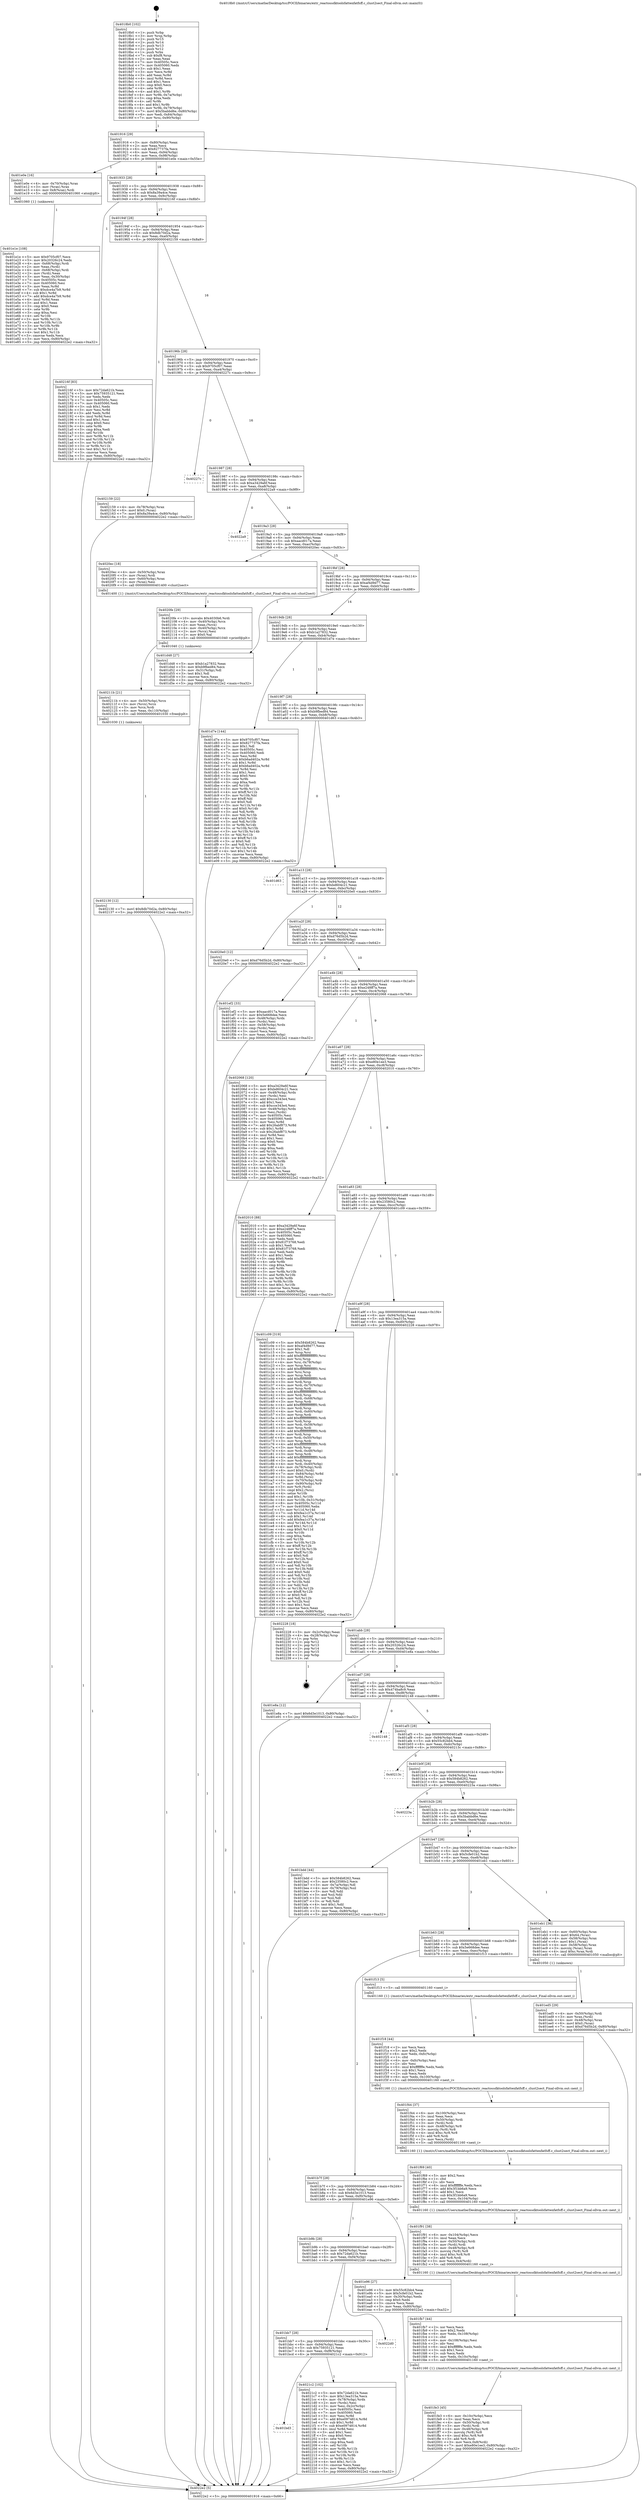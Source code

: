 digraph "0x4018b0" {
  label = "0x4018b0 (/mnt/c/Users/mathe/Desktop/tcc/POCII/binaries/extr_reactossdktoolsfattenfatfsff.c_clust2sect_Final-ollvm.out::main(0))"
  labelloc = "t"
  node[shape=record]

  Entry [label="",width=0.3,height=0.3,shape=circle,fillcolor=black,style=filled]
  "0x401916" [label="{
     0x401916 [29]\l
     | [instrs]\l
     &nbsp;&nbsp;0x401916 \<+3\>: mov -0x80(%rbp),%eax\l
     &nbsp;&nbsp;0x401919 \<+2\>: mov %eax,%ecx\l
     &nbsp;&nbsp;0x40191b \<+6\>: sub $0x827737fa,%ecx\l
     &nbsp;&nbsp;0x401921 \<+6\>: mov %eax,-0x94(%rbp)\l
     &nbsp;&nbsp;0x401927 \<+6\>: mov %ecx,-0x98(%rbp)\l
     &nbsp;&nbsp;0x40192d \<+6\>: je 0000000000401e0e \<main+0x55e\>\l
  }"]
  "0x401e0e" [label="{
     0x401e0e [16]\l
     | [instrs]\l
     &nbsp;&nbsp;0x401e0e \<+4\>: mov -0x70(%rbp),%rax\l
     &nbsp;&nbsp;0x401e12 \<+3\>: mov (%rax),%rax\l
     &nbsp;&nbsp;0x401e15 \<+4\>: mov 0x8(%rax),%rdi\l
     &nbsp;&nbsp;0x401e19 \<+5\>: call 0000000000401060 \<atoi@plt\>\l
     | [calls]\l
     &nbsp;&nbsp;0x401060 \{1\} (unknown)\l
  }"]
  "0x401933" [label="{
     0x401933 [28]\l
     | [instrs]\l
     &nbsp;&nbsp;0x401933 \<+5\>: jmp 0000000000401938 \<main+0x88\>\l
     &nbsp;&nbsp;0x401938 \<+6\>: mov -0x94(%rbp),%eax\l
     &nbsp;&nbsp;0x40193e \<+5\>: sub $0x8a39a4ce,%eax\l
     &nbsp;&nbsp;0x401943 \<+6\>: mov %eax,-0x9c(%rbp)\l
     &nbsp;&nbsp;0x401949 \<+6\>: je 000000000040216f \<main+0x8bf\>\l
  }"]
  Exit [label="",width=0.3,height=0.3,shape=circle,fillcolor=black,style=filled,peripheries=2]
  "0x40216f" [label="{
     0x40216f [83]\l
     | [instrs]\l
     &nbsp;&nbsp;0x40216f \<+5\>: mov $0x72da621b,%eax\l
     &nbsp;&nbsp;0x402174 \<+5\>: mov $0x75935121,%ecx\l
     &nbsp;&nbsp;0x402179 \<+2\>: xor %edx,%edx\l
     &nbsp;&nbsp;0x40217b \<+7\>: mov 0x40505c,%esi\l
     &nbsp;&nbsp;0x402182 \<+7\>: mov 0x405060,%edi\l
     &nbsp;&nbsp;0x402189 \<+3\>: sub $0x1,%edx\l
     &nbsp;&nbsp;0x40218c \<+3\>: mov %esi,%r8d\l
     &nbsp;&nbsp;0x40218f \<+3\>: add %edx,%r8d\l
     &nbsp;&nbsp;0x402192 \<+4\>: imul %r8d,%esi\l
     &nbsp;&nbsp;0x402196 \<+3\>: and $0x1,%esi\l
     &nbsp;&nbsp;0x402199 \<+3\>: cmp $0x0,%esi\l
     &nbsp;&nbsp;0x40219c \<+4\>: sete %r9b\l
     &nbsp;&nbsp;0x4021a0 \<+3\>: cmp $0xa,%edi\l
     &nbsp;&nbsp;0x4021a3 \<+4\>: setl %r10b\l
     &nbsp;&nbsp;0x4021a7 \<+3\>: mov %r9b,%r11b\l
     &nbsp;&nbsp;0x4021aa \<+3\>: and %r10b,%r11b\l
     &nbsp;&nbsp;0x4021ad \<+3\>: xor %r10b,%r9b\l
     &nbsp;&nbsp;0x4021b0 \<+3\>: or %r9b,%r11b\l
     &nbsp;&nbsp;0x4021b3 \<+4\>: test $0x1,%r11b\l
     &nbsp;&nbsp;0x4021b7 \<+3\>: cmovne %ecx,%eax\l
     &nbsp;&nbsp;0x4021ba \<+3\>: mov %eax,-0x80(%rbp)\l
     &nbsp;&nbsp;0x4021bd \<+5\>: jmp 00000000004022e2 \<main+0xa32\>\l
  }"]
  "0x40194f" [label="{
     0x40194f [28]\l
     | [instrs]\l
     &nbsp;&nbsp;0x40194f \<+5\>: jmp 0000000000401954 \<main+0xa4\>\l
     &nbsp;&nbsp;0x401954 \<+6\>: mov -0x94(%rbp),%eax\l
     &nbsp;&nbsp;0x40195a \<+5\>: sub $0x8db70d2a,%eax\l
     &nbsp;&nbsp;0x40195f \<+6\>: mov %eax,-0xa0(%rbp)\l
     &nbsp;&nbsp;0x401965 \<+6\>: je 0000000000402159 \<main+0x8a9\>\l
  }"]
  "0x401bd3" [label="{
     0x401bd3\l
  }", style=dashed]
  "0x402159" [label="{
     0x402159 [22]\l
     | [instrs]\l
     &nbsp;&nbsp;0x402159 \<+4\>: mov -0x78(%rbp),%rax\l
     &nbsp;&nbsp;0x40215d \<+6\>: movl $0x0,(%rax)\l
     &nbsp;&nbsp;0x402163 \<+7\>: movl $0x8a39a4ce,-0x80(%rbp)\l
     &nbsp;&nbsp;0x40216a \<+5\>: jmp 00000000004022e2 \<main+0xa32\>\l
  }"]
  "0x40196b" [label="{
     0x40196b [28]\l
     | [instrs]\l
     &nbsp;&nbsp;0x40196b \<+5\>: jmp 0000000000401970 \<main+0xc0\>\l
     &nbsp;&nbsp;0x401970 \<+6\>: mov -0x94(%rbp),%eax\l
     &nbsp;&nbsp;0x401976 \<+5\>: sub $0x9705cf07,%eax\l
     &nbsp;&nbsp;0x40197b \<+6\>: mov %eax,-0xa4(%rbp)\l
     &nbsp;&nbsp;0x401981 \<+6\>: je 000000000040227c \<main+0x9cc\>\l
  }"]
  "0x4021c2" [label="{
     0x4021c2 [102]\l
     | [instrs]\l
     &nbsp;&nbsp;0x4021c2 \<+5\>: mov $0x72da621b,%eax\l
     &nbsp;&nbsp;0x4021c7 \<+5\>: mov $0x13ea315a,%ecx\l
     &nbsp;&nbsp;0x4021cc \<+4\>: mov -0x78(%rbp),%rdx\l
     &nbsp;&nbsp;0x4021d0 \<+2\>: mov (%rdx),%esi\l
     &nbsp;&nbsp;0x4021d2 \<+3\>: mov %esi,-0x2c(%rbp)\l
     &nbsp;&nbsp;0x4021d5 \<+7\>: mov 0x40505c,%esi\l
     &nbsp;&nbsp;0x4021dc \<+7\>: mov 0x405060,%edi\l
     &nbsp;&nbsp;0x4021e3 \<+3\>: mov %esi,%r8d\l
     &nbsp;&nbsp;0x4021e6 \<+7\>: add $0xe0974814,%r8d\l
     &nbsp;&nbsp;0x4021ed \<+4\>: sub $0x1,%r8d\l
     &nbsp;&nbsp;0x4021f1 \<+7\>: sub $0xe0974814,%r8d\l
     &nbsp;&nbsp;0x4021f8 \<+4\>: imul %r8d,%esi\l
     &nbsp;&nbsp;0x4021fc \<+3\>: and $0x1,%esi\l
     &nbsp;&nbsp;0x4021ff \<+3\>: cmp $0x0,%esi\l
     &nbsp;&nbsp;0x402202 \<+4\>: sete %r9b\l
     &nbsp;&nbsp;0x402206 \<+3\>: cmp $0xa,%edi\l
     &nbsp;&nbsp;0x402209 \<+4\>: setl %r10b\l
     &nbsp;&nbsp;0x40220d \<+3\>: mov %r9b,%r11b\l
     &nbsp;&nbsp;0x402210 \<+3\>: and %r10b,%r11b\l
     &nbsp;&nbsp;0x402213 \<+3\>: xor %r10b,%r9b\l
     &nbsp;&nbsp;0x402216 \<+3\>: or %r9b,%r11b\l
     &nbsp;&nbsp;0x402219 \<+4\>: test $0x1,%r11b\l
     &nbsp;&nbsp;0x40221d \<+3\>: cmovne %ecx,%eax\l
     &nbsp;&nbsp;0x402220 \<+3\>: mov %eax,-0x80(%rbp)\l
     &nbsp;&nbsp;0x402223 \<+5\>: jmp 00000000004022e2 \<main+0xa32\>\l
  }"]
  "0x40227c" [label="{
     0x40227c\l
  }", style=dashed]
  "0x401987" [label="{
     0x401987 [28]\l
     | [instrs]\l
     &nbsp;&nbsp;0x401987 \<+5\>: jmp 000000000040198c \<main+0xdc\>\l
     &nbsp;&nbsp;0x40198c \<+6\>: mov -0x94(%rbp),%eax\l
     &nbsp;&nbsp;0x401992 \<+5\>: sub $0xa3429a6f,%eax\l
     &nbsp;&nbsp;0x401997 \<+6\>: mov %eax,-0xa8(%rbp)\l
     &nbsp;&nbsp;0x40199d \<+6\>: je 00000000004022a9 \<main+0x9f9\>\l
  }"]
  "0x401bb7" [label="{
     0x401bb7 [28]\l
     | [instrs]\l
     &nbsp;&nbsp;0x401bb7 \<+5\>: jmp 0000000000401bbc \<main+0x30c\>\l
     &nbsp;&nbsp;0x401bbc \<+6\>: mov -0x94(%rbp),%eax\l
     &nbsp;&nbsp;0x401bc2 \<+5\>: sub $0x75935121,%eax\l
     &nbsp;&nbsp;0x401bc7 \<+6\>: mov %eax,-0xf8(%rbp)\l
     &nbsp;&nbsp;0x401bcd \<+6\>: je 00000000004021c2 \<main+0x912\>\l
  }"]
  "0x4022a9" [label="{
     0x4022a9\l
  }", style=dashed]
  "0x4019a3" [label="{
     0x4019a3 [28]\l
     | [instrs]\l
     &nbsp;&nbsp;0x4019a3 \<+5\>: jmp 00000000004019a8 \<main+0xf8\>\l
     &nbsp;&nbsp;0x4019a8 \<+6\>: mov -0x94(%rbp),%eax\l
     &nbsp;&nbsp;0x4019ae \<+5\>: sub $0xaacd017a,%eax\l
     &nbsp;&nbsp;0x4019b3 \<+6\>: mov %eax,-0xac(%rbp)\l
     &nbsp;&nbsp;0x4019b9 \<+6\>: je 00000000004020ec \<main+0x83c\>\l
  }"]
  "0x4022d0" [label="{
     0x4022d0\l
  }", style=dashed]
  "0x4020ec" [label="{
     0x4020ec [18]\l
     | [instrs]\l
     &nbsp;&nbsp;0x4020ec \<+4\>: mov -0x50(%rbp),%rax\l
     &nbsp;&nbsp;0x4020f0 \<+3\>: mov (%rax),%rdi\l
     &nbsp;&nbsp;0x4020f3 \<+4\>: mov -0x60(%rbp),%rax\l
     &nbsp;&nbsp;0x4020f7 \<+2\>: mov (%rax),%esi\l
     &nbsp;&nbsp;0x4020f9 \<+5\>: call 0000000000401400 \<clust2sect\>\l
     | [calls]\l
     &nbsp;&nbsp;0x401400 \{1\} (/mnt/c/Users/mathe/Desktop/tcc/POCII/binaries/extr_reactossdktoolsfattenfatfsff.c_clust2sect_Final-ollvm.out::clust2sect)\l
  }"]
  "0x4019bf" [label="{
     0x4019bf [28]\l
     | [instrs]\l
     &nbsp;&nbsp;0x4019bf \<+5\>: jmp 00000000004019c4 \<main+0x114\>\l
     &nbsp;&nbsp;0x4019c4 \<+6\>: mov -0x94(%rbp),%eax\l
     &nbsp;&nbsp;0x4019ca \<+5\>: sub $0xaf4d9d77,%eax\l
     &nbsp;&nbsp;0x4019cf \<+6\>: mov %eax,-0xb0(%rbp)\l
     &nbsp;&nbsp;0x4019d5 \<+6\>: je 0000000000401d48 \<main+0x498\>\l
  }"]
  "0x402130" [label="{
     0x402130 [12]\l
     | [instrs]\l
     &nbsp;&nbsp;0x402130 \<+7\>: movl $0x8db70d2a,-0x80(%rbp)\l
     &nbsp;&nbsp;0x402137 \<+5\>: jmp 00000000004022e2 \<main+0xa32\>\l
  }"]
  "0x401d48" [label="{
     0x401d48 [27]\l
     | [instrs]\l
     &nbsp;&nbsp;0x401d48 \<+5\>: mov $0xb1a27832,%eax\l
     &nbsp;&nbsp;0x401d4d \<+5\>: mov $0xb9fbed84,%ecx\l
     &nbsp;&nbsp;0x401d52 \<+3\>: mov -0x31(%rbp),%dl\l
     &nbsp;&nbsp;0x401d55 \<+3\>: test $0x1,%dl\l
     &nbsp;&nbsp;0x401d58 \<+3\>: cmovne %ecx,%eax\l
     &nbsp;&nbsp;0x401d5b \<+3\>: mov %eax,-0x80(%rbp)\l
     &nbsp;&nbsp;0x401d5e \<+5\>: jmp 00000000004022e2 \<main+0xa32\>\l
  }"]
  "0x4019db" [label="{
     0x4019db [28]\l
     | [instrs]\l
     &nbsp;&nbsp;0x4019db \<+5\>: jmp 00000000004019e0 \<main+0x130\>\l
     &nbsp;&nbsp;0x4019e0 \<+6\>: mov -0x94(%rbp),%eax\l
     &nbsp;&nbsp;0x4019e6 \<+5\>: sub $0xb1a27832,%eax\l
     &nbsp;&nbsp;0x4019eb \<+6\>: mov %eax,-0xb4(%rbp)\l
     &nbsp;&nbsp;0x4019f1 \<+6\>: je 0000000000401d7e \<main+0x4ce\>\l
  }"]
  "0x40211b" [label="{
     0x40211b [21]\l
     | [instrs]\l
     &nbsp;&nbsp;0x40211b \<+4\>: mov -0x50(%rbp),%rcx\l
     &nbsp;&nbsp;0x40211f \<+3\>: mov (%rcx),%rcx\l
     &nbsp;&nbsp;0x402122 \<+3\>: mov %rcx,%rdi\l
     &nbsp;&nbsp;0x402125 \<+6\>: mov %eax,-0x110(%rbp)\l
     &nbsp;&nbsp;0x40212b \<+5\>: call 0000000000401030 \<free@plt\>\l
     | [calls]\l
     &nbsp;&nbsp;0x401030 \{1\} (unknown)\l
  }"]
  "0x401d7e" [label="{
     0x401d7e [144]\l
     | [instrs]\l
     &nbsp;&nbsp;0x401d7e \<+5\>: mov $0x9705cf07,%eax\l
     &nbsp;&nbsp;0x401d83 \<+5\>: mov $0x827737fa,%ecx\l
     &nbsp;&nbsp;0x401d88 \<+2\>: mov $0x1,%dl\l
     &nbsp;&nbsp;0x401d8a \<+7\>: mov 0x40505c,%esi\l
     &nbsp;&nbsp;0x401d91 \<+7\>: mov 0x405060,%edi\l
     &nbsp;&nbsp;0x401d98 \<+3\>: mov %esi,%r8d\l
     &nbsp;&nbsp;0x401d9b \<+7\>: sub $0xb6ad402a,%r8d\l
     &nbsp;&nbsp;0x401da2 \<+4\>: sub $0x1,%r8d\l
     &nbsp;&nbsp;0x401da6 \<+7\>: add $0xb6ad402a,%r8d\l
     &nbsp;&nbsp;0x401dad \<+4\>: imul %r8d,%esi\l
     &nbsp;&nbsp;0x401db1 \<+3\>: and $0x1,%esi\l
     &nbsp;&nbsp;0x401db4 \<+3\>: cmp $0x0,%esi\l
     &nbsp;&nbsp;0x401db7 \<+4\>: sete %r9b\l
     &nbsp;&nbsp;0x401dbb \<+3\>: cmp $0xa,%edi\l
     &nbsp;&nbsp;0x401dbe \<+4\>: setl %r10b\l
     &nbsp;&nbsp;0x401dc2 \<+3\>: mov %r9b,%r11b\l
     &nbsp;&nbsp;0x401dc5 \<+4\>: xor $0xff,%r11b\l
     &nbsp;&nbsp;0x401dc9 \<+3\>: mov %r10b,%bl\l
     &nbsp;&nbsp;0x401dcc \<+3\>: xor $0xff,%bl\l
     &nbsp;&nbsp;0x401dcf \<+3\>: xor $0x0,%dl\l
     &nbsp;&nbsp;0x401dd2 \<+3\>: mov %r11b,%r14b\l
     &nbsp;&nbsp;0x401dd5 \<+4\>: and $0x0,%r14b\l
     &nbsp;&nbsp;0x401dd9 \<+3\>: and %dl,%r9b\l
     &nbsp;&nbsp;0x401ddc \<+3\>: mov %bl,%r15b\l
     &nbsp;&nbsp;0x401ddf \<+4\>: and $0x0,%r15b\l
     &nbsp;&nbsp;0x401de3 \<+3\>: and %dl,%r10b\l
     &nbsp;&nbsp;0x401de6 \<+3\>: or %r9b,%r14b\l
     &nbsp;&nbsp;0x401de9 \<+3\>: or %r10b,%r15b\l
     &nbsp;&nbsp;0x401dec \<+3\>: xor %r15b,%r14b\l
     &nbsp;&nbsp;0x401def \<+3\>: or %bl,%r11b\l
     &nbsp;&nbsp;0x401df2 \<+4\>: xor $0xff,%r11b\l
     &nbsp;&nbsp;0x401df6 \<+3\>: or $0x0,%dl\l
     &nbsp;&nbsp;0x401df9 \<+3\>: and %dl,%r11b\l
     &nbsp;&nbsp;0x401dfc \<+3\>: or %r11b,%r14b\l
     &nbsp;&nbsp;0x401dff \<+4\>: test $0x1,%r14b\l
     &nbsp;&nbsp;0x401e03 \<+3\>: cmovne %ecx,%eax\l
     &nbsp;&nbsp;0x401e06 \<+3\>: mov %eax,-0x80(%rbp)\l
     &nbsp;&nbsp;0x401e09 \<+5\>: jmp 00000000004022e2 \<main+0xa32\>\l
  }"]
  "0x4019f7" [label="{
     0x4019f7 [28]\l
     | [instrs]\l
     &nbsp;&nbsp;0x4019f7 \<+5\>: jmp 00000000004019fc \<main+0x14c\>\l
     &nbsp;&nbsp;0x4019fc \<+6\>: mov -0x94(%rbp),%eax\l
     &nbsp;&nbsp;0x401a02 \<+5\>: sub $0xb9fbed84,%eax\l
     &nbsp;&nbsp;0x401a07 \<+6\>: mov %eax,-0xb8(%rbp)\l
     &nbsp;&nbsp;0x401a0d \<+6\>: je 0000000000401d63 \<main+0x4b3\>\l
  }"]
  "0x4020fe" [label="{
     0x4020fe [29]\l
     | [instrs]\l
     &nbsp;&nbsp;0x4020fe \<+10\>: movabs $0x4030b6,%rdi\l
     &nbsp;&nbsp;0x402108 \<+4\>: mov -0x40(%rbp),%rcx\l
     &nbsp;&nbsp;0x40210c \<+2\>: mov %eax,(%rcx)\l
     &nbsp;&nbsp;0x40210e \<+4\>: mov -0x40(%rbp),%rcx\l
     &nbsp;&nbsp;0x402112 \<+2\>: mov (%rcx),%esi\l
     &nbsp;&nbsp;0x402114 \<+2\>: mov $0x0,%al\l
     &nbsp;&nbsp;0x402116 \<+5\>: call 0000000000401040 \<printf@plt\>\l
     | [calls]\l
     &nbsp;&nbsp;0x401040 \{1\} (unknown)\l
  }"]
  "0x401d63" [label="{
     0x401d63\l
  }", style=dashed]
  "0x401a13" [label="{
     0x401a13 [28]\l
     | [instrs]\l
     &nbsp;&nbsp;0x401a13 \<+5\>: jmp 0000000000401a18 \<main+0x168\>\l
     &nbsp;&nbsp;0x401a18 \<+6\>: mov -0x94(%rbp),%eax\l
     &nbsp;&nbsp;0x401a1e \<+5\>: sub $0xbd604c21,%eax\l
     &nbsp;&nbsp;0x401a23 \<+6\>: mov %eax,-0xbc(%rbp)\l
     &nbsp;&nbsp;0x401a29 \<+6\>: je 00000000004020e0 \<main+0x830\>\l
  }"]
  "0x401fe3" [label="{
     0x401fe3 [45]\l
     | [instrs]\l
     &nbsp;&nbsp;0x401fe3 \<+6\>: mov -0x10c(%rbp),%ecx\l
     &nbsp;&nbsp;0x401fe9 \<+3\>: imul %eax,%ecx\l
     &nbsp;&nbsp;0x401fec \<+4\>: mov -0x50(%rbp),%rdi\l
     &nbsp;&nbsp;0x401ff0 \<+3\>: mov (%rdi),%rdi\l
     &nbsp;&nbsp;0x401ff3 \<+4\>: mov -0x48(%rbp),%r8\l
     &nbsp;&nbsp;0x401ff7 \<+3\>: movslq (%r8),%r8\l
     &nbsp;&nbsp;0x401ffa \<+4\>: imul $0xc,%r8,%r8\l
     &nbsp;&nbsp;0x401ffe \<+3\>: add %r8,%rdi\l
     &nbsp;&nbsp;0x402001 \<+3\>: mov %ecx,0x8(%rdi)\l
     &nbsp;&nbsp;0x402004 \<+7\>: movl $0xe80e1ee3,-0x80(%rbp)\l
     &nbsp;&nbsp;0x40200b \<+5\>: jmp 00000000004022e2 \<main+0xa32\>\l
  }"]
  "0x4020e0" [label="{
     0x4020e0 [12]\l
     | [instrs]\l
     &nbsp;&nbsp;0x4020e0 \<+7\>: movl $0xd76d5b2d,-0x80(%rbp)\l
     &nbsp;&nbsp;0x4020e7 \<+5\>: jmp 00000000004022e2 \<main+0xa32\>\l
  }"]
  "0x401a2f" [label="{
     0x401a2f [28]\l
     | [instrs]\l
     &nbsp;&nbsp;0x401a2f \<+5\>: jmp 0000000000401a34 \<main+0x184\>\l
     &nbsp;&nbsp;0x401a34 \<+6\>: mov -0x94(%rbp),%eax\l
     &nbsp;&nbsp;0x401a3a \<+5\>: sub $0xd76d5b2d,%eax\l
     &nbsp;&nbsp;0x401a3f \<+6\>: mov %eax,-0xc0(%rbp)\l
     &nbsp;&nbsp;0x401a45 \<+6\>: je 0000000000401ef2 \<main+0x642\>\l
  }"]
  "0x401fb7" [label="{
     0x401fb7 [44]\l
     | [instrs]\l
     &nbsp;&nbsp;0x401fb7 \<+2\>: xor %ecx,%ecx\l
     &nbsp;&nbsp;0x401fb9 \<+5\>: mov $0x2,%edx\l
     &nbsp;&nbsp;0x401fbe \<+6\>: mov %edx,-0x108(%rbp)\l
     &nbsp;&nbsp;0x401fc4 \<+1\>: cltd\l
     &nbsp;&nbsp;0x401fc5 \<+6\>: mov -0x108(%rbp),%esi\l
     &nbsp;&nbsp;0x401fcb \<+2\>: idiv %esi\l
     &nbsp;&nbsp;0x401fcd \<+6\>: imul $0xfffffffe,%edx,%edx\l
     &nbsp;&nbsp;0x401fd3 \<+3\>: sub $0x1,%ecx\l
     &nbsp;&nbsp;0x401fd6 \<+2\>: sub %ecx,%edx\l
     &nbsp;&nbsp;0x401fd8 \<+6\>: mov %edx,-0x10c(%rbp)\l
     &nbsp;&nbsp;0x401fde \<+5\>: call 0000000000401160 \<next_i\>\l
     | [calls]\l
     &nbsp;&nbsp;0x401160 \{1\} (/mnt/c/Users/mathe/Desktop/tcc/POCII/binaries/extr_reactossdktoolsfattenfatfsff.c_clust2sect_Final-ollvm.out::next_i)\l
  }"]
  "0x401ef2" [label="{
     0x401ef2 [33]\l
     | [instrs]\l
     &nbsp;&nbsp;0x401ef2 \<+5\>: mov $0xaacd017a,%eax\l
     &nbsp;&nbsp;0x401ef7 \<+5\>: mov $0x5e668dee,%ecx\l
     &nbsp;&nbsp;0x401efc \<+4\>: mov -0x48(%rbp),%rdx\l
     &nbsp;&nbsp;0x401f00 \<+2\>: mov (%rdx),%esi\l
     &nbsp;&nbsp;0x401f02 \<+4\>: mov -0x58(%rbp),%rdx\l
     &nbsp;&nbsp;0x401f06 \<+2\>: cmp (%rdx),%esi\l
     &nbsp;&nbsp;0x401f08 \<+3\>: cmovl %ecx,%eax\l
     &nbsp;&nbsp;0x401f0b \<+3\>: mov %eax,-0x80(%rbp)\l
     &nbsp;&nbsp;0x401f0e \<+5\>: jmp 00000000004022e2 \<main+0xa32\>\l
  }"]
  "0x401a4b" [label="{
     0x401a4b [28]\l
     | [instrs]\l
     &nbsp;&nbsp;0x401a4b \<+5\>: jmp 0000000000401a50 \<main+0x1a0\>\l
     &nbsp;&nbsp;0x401a50 \<+6\>: mov -0x94(%rbp),%eax\l
     &nbsp;&nbsp;0x401a56 \<+5\>: sub $0xe248ff7a,%eax\l
     &nbsp;&nbsp;0x401a5b \<+6\>: mov %eax,-0xc4(%rbp)\l
     &nbsp;&nbsp;0x401a61 \<+6\>: je 0000000000402068 \<main+0x7b8\>\l
  }"]
  "0x401f91" [label="{
     0x401f91 [38]\l
     | [instrs]\l
     &nbsp;&nbsp;0x401f91 \<+6\>: mov -0x104(%rbp),%ecx\l
     &nbsp;&nbsp;0x401f97 \<+3\>: imul %eax,%ecx\l
     &nbsp;&nbsp;0x401f9a \<+4\>: mov -0x50(%rbp),%rdi\l
     &nbsp;&nbsp;0x401f9e \<+3\>: mov (%rdi),%rdi\l
     &nbsp;&nbsp;0x401fa1 \<+4\>: mov -0x48(%rbp),%r8\l
     &nbsp;&nbsp;0x401fa5 \<+3\>: movslq (%r8),%r8\l
     &nbsp;&nbsp;0x401fa8 \<+4\>: imul $0xc,%r8,%r8\l
     &nbsp;&nbsp;0x401fac \<+3\>: add %r8,%rdi\l
     &nbsp;&nbsp;0x401faf \<+3\>: mov %ecx,0x4(%rdi)\l
     &nbsp;&nbsp;0x401fb2 \<+5\>: call 0000000000401160 \<next_i\>\l
     | [calls]\l
     &nbsp;&nbsp;0x401160 \{1\} (/mnt/c/Users/mathe/Desktop/tcc/POCII/binaries/extr_reactossdktoolsfattenfatfsff.c_clust2sect_Final-ollvm.out::next_i)\l
  }"]
  "0x402068" [label="{
     0x402068 [120]\l
     | [instrs]\l
     &nbsp;&nbsp;0x402068 \<+5\>: mov $0xa3429a6f,%eax\l
     &nbsp;&nbsp;0x40206d \<+5\>: mov $0xbd604c21,%ecx\l
     &nbsp;&nbsp;0x402072 \<+4\>: mov -0x48(%rbp),%rdx\l
     &nbsp;&nbsp;0x402076 \<+2\>: mov (%rdx),%esi\l
     &nbsp;&nbsp;0x402078 \<+6\>: add $0xcce343e4,%esi\l
     &nbsp;&nbsp;0x40207e \<+3\>: add $0x1,%esi\l
     &nbsp;&nbsp;0x402081 \<+6\>: sub $0xcce343e4,%esi\l
     &nbsp;&nbsp;0x402087 \<+4\>: mov -0x48(%rbp),%rdx\l
     &nbsp;&nbsp;0x40208b \<+2\>: mov %esi,(%rdx)\l
     &nbsp;&nbsp;0x40208d \<+7\>: mov 0x40505c,%esi\l
     &nbsp;&nbsp;0x402094 \<+7\>: mov 0x405060,%edi\l
     &nbsp;&nbsp;0x40209b \<+3\>: mov %esi,%r8d\l
     &nbsp;&nbsp;0x40209e \<+7\>: add $0x26abf873,%r8d\l
     &nbsp;&nbsp;0x4020a5 \<+4\>: sub $0x1,%r8d\l
     &nbsp;&nbsp;0x4020a9 \<+7\>: sub $0x26abf873,%r8d\l
     &nbsp;&nbsp;0x4020b0 \<+4\>: imul %r8d,%esi\l
     &nbsp;&nbsp;0x4020b4 \<+3\>: and $0x1,%esi\l
     &nbsp;&nbsp;0x4020b7 \<+3\>: cmp $0x0,%esi\l
     &nbsp;&nbsp;0x4020ba \<+4\>: sete %r9b\l
     &nbsp;&nbsp;0x4020be \<+3\>: cmp $0xa,%edi\l
     &nbsp;&nbsp;0x4020c1 \<+4\>: setl %r10b\l
     &nbsp;&nbsp;0x4020c5 \<+3\>: mov %r9b,%r11b\l
     &nbsp;&nbsp;0x4020c8 \<+3\>: and %r10b,%r11b\l
     &nbsp;&nbsp;0x4020cb \<+3\>: xor %r10b,%r9b\l
     &nbsp;&nbsp;0x4020ce \<+3\>: or %r9b,%r11b\l
     &nbsp;&nbsp;0x4020d1 \<+4\>: test $0x1,%r11b\l
     &nbsp;&nbsp;0x4020d5 \<+3\>: cmovne %ecx,%eax\l
     &nbsp;&nbsp;0x4020d8 \<+3\>: mov %eax,-0x80(%rbp)\l
     &nbsp;&nbsp;0x4020db \<+5\>: jmp 00000000004022e2 \<main+0xa32\>\l
  }"]
  "0x401a67" [label="{
     0x401a67 [28]\l
     | [instrs]\l
     &nbsp;&nbsp;0x401a67 \<+5\>: jmp 0000000000401a6c \<main+0x1bc\>\l
     &nbsp;&nbsp;0x401a6c \<+6\>: mov -0x94(%rbp),%eax\l
     &nbsp;&nbsp;0x401a72 \<+5\>: sub $0xe80e1ee3,%eax\l
     &nbsp;&nbsp;0x401a77 \<+6\>: mov %eax,-0xc8(%rbp)\l
     &nbsp;&nbsp;0x401a7d \<+6\>: je 0000000000402010 \<main+0x760\>\l
  }"]
  "0x401f69" [label="{
     0x401f69 [40]\l
     | [instrs]\l
     &nbsp;&nbsp;0x401f69 \<+5\>: mov $0x2,%ecx\l
     &nbsp;&nbsp;0x401f6e \<+1\>: cltd\l
     &nbsp;&nbsp;0x401f6f \<+2\>: idiv %ecx\l
     &nbsp;&nbsp;0x401f71 \<+6\>: imul $0xfffffffe,%edx,%ecx\l
     &nbsp;&nbsp;0x401f77 \<+6\>: add $0x3f1bb6a9,%ecx\l
     &nbsp;&nbsp;0x401f7d \<+3\>: add $0x1,%ecx\l
     &nbsp;&nbsp;0x401f80 \<+6\>: sub $0x3f1bb6a9,%ecx\l
     &nbsp;&nbsp;0x401f86 \<+6\>: mov %ecx,-0x104(%rbp)\l
     &nbsp;&nbsp;0x401f8c \<+5\>: call 0000000000401160 \<next_i\>\l
     | [calls]\l
     &nbsp;&nbsp;0x401160 \{1\} (/mnt/c/Users/mathe/Desktop/tcc/POCII/binaries/extr_reactossdktoolsfattenfatfsff.c_clust2sect_Final-ollvm.out::next_i)\l
  }"]
  "0x402010" [label="{
     0x402010 [88]\l
     | [instrs]\l
     &nbsp;&nbsp;0x402010 \<+5\>: mov $0xa3429a6f,%eax\l
     &nbsp;&nbsp;0x402015 \<+5\>: mov $0xe248ff7a,%ecx\l
     &nbsp;&nbsp;0x40201a \<+7\>: mov 0x40505c,%edx\l
     &nbsp;&nbsp;0x402021 \<+7\>: mov 0x405060,%esi\l
     &nbsp;&nbsp;0x402028 \<+2\>: mov %edx,%edi\l
     &nbsp;&nbsp;0x40202a \<+6\>: sub $0x81f73768,%edi\l
     &nbsp;&nbsp;0x402030 \<+3\>: sub $0x1,%edi\l
     &nbsp;&nbsp;0x402033 \<+6\>: add $0x81f73768,%edi\l
     &nbsp;&nbsp;0x402039 \<+3\>: imul %edi,%edx\l
     &nbsp;&nbsp;0x40203c \<+3\>: and $0x1,%edx\l
     &nbsp;&nbsp;0x40203f \<+3\>: cmp $0x0,%edx\l
     &nbsp;&nbsp;0x402042 \<+4\>: sete %r8b\l
     &nbsp;&nbsp;0x402046 \<+3\>: cmp $0xa,%esi\l
     &nbsp;&nbsp;0x402049 \<+4\>: setl %r9b\l
     &nbsp;&nbsp;0x40204d \<+3\>: mov %r8b,%r10b\l
     &nbsp;&nbsp;0x402050 \<+3\>: and %r9b,%r10b\l
     &nbsp;&nbsp;0x402053 \<+3\>: xor %r9b,%r8b\l
     &nbsp;&nbsp;0x402056 \<+3\>: or %r8b,%r10b\l
     &nbsp;&nbsp;0x402059 \<+4\>: test $0x1,%r10b\l
     &nbsp;&nbsp;0x40205d \<+3\>: cmovne %ecx,%eax\l
     &nbsp;&nbsp;0x402060 \<+3\>: mov %eax,-0x80(%rbp)\l
     &nbsp;&nbsp;0x402063 \<+5\>: jmp 00000000004022e2 \<main+0xa32\>\l
  }"]
  "0x401a83" [label="{
     0x401a83 [28]\l
     | [instrs]\l
     &nbsp;&nbsp;0x401a83 \<+5\>: jmp 0000000000401a88 \<main+0x1d8\>\l
     &nbsp;&nbsp;0x401a88 \<+6\>: mov -0x94(%rbp),%eax\l
     &nbsp;&nbsp;0x401a8e \<+5\>: sub $0x23580c2,%eax\l
     &nbsp;&nbsp;0x401a93 \<+6\>: mov %eax,-0xcc(%rbp)\l
     &nbsp;&nbsp;0x401a99 \<+6\>: je 0000000000401c09 \<main+0x359\>\l
  }"]
  "0x401f44" [label="{
     0x401f44 [37]\l
     | [instrs]\l
     &nbsp;&nbsp;0x401f44 \<+6\>: mov -0x100(%rbp),%ecx\l
     &nbsp;&nbsp;0x401f4a \<+3\>: imul %eax,%ecx\l
     &nbsp;&nbsp;0x401f4d \<+4\>: mov -0x50(%rbp),%rdi\l
     &nbsp;&nbsp;0x401f51 \<+3\>: mov (%rdi),%rdi\l
     &nbsp;&nbsp;0x401f54 \<+4\>: mov -0x48(%rbp),%r8\l
     &nbsp;&nbsp;0x401f58 \<+3\>: movslq (%r8),%r8\l
     &nbsp;&nbsp;0x401f5b \<+4\>: imul $0xc,%r8,%r8\l
     &nbsp;&nbsp;0x401f5f \<+3\>: add %r8,%rdi\l
     &nbsp;&nbsp;0x401f62 \<+2\>: mov %ecx,(%rdi)\l
     &nbsp;&nbsp;0x401f64 \<+5\>: call 0000000000401160 \<next_i\>\l
     | [calls]\l
     &nbsp;&nbsp;0x401160 \{1\} (/mnt/c/Users/mathe/Desktop/tcc/POCII/binaries/extr_reactossdktoolsfattenfatfsff.c_clust2sect_Final-ollvm.out::next_i)\l
  }"]
  "0x401c09" [label="{
     0x401c09 [319]\l
     | [instrs]\l
     &nbsp;&nbsp;0x401c09 \<+5\>: mov $0x584b8262,%eax\l
     &nbsp;&nbsp;0x401c0e \<+5\>: mov $0xaf4d9d77,%ecx\l
     &nbsp;&nbsp;0x401c13 \<+2\>: mov $0x1,%dl\l
     &nbsp;&nbsp;0x401c15 \<+3\>: mov %rsp,%rsi\l
     &nbsp;&nbsp;0x401c18 \<+4\>: add $0xfffffffffffffff0,%rsi\l
     &nbsp;&nbsp;0x401c1c \<+3\>: mov %rsi,%rsp\l
     &nbsp;&nbsp;0x401c1f \<+4\>: mov %rsi,-0x78(%rbp)\l
     &nbsp;&nbsp;0x401c23 \<+3\>: mov %rsp,%rsi\l
     &nbsp;&nbsp;0x401c26 \<+4\>: add $0xfffffffffffffff0,%rsi\l
     &nbsp;&nbsp;0x401c2a \<+3\>: mov %rsi,%rsp\l
     &nbsp;&nbsp;0x401c2d \<+3\>: mov %rsp,%rdi\l
     &nbsp;&nbsp;0x401c30 \<+4\>: add $0xfffffffffffffff0,%rdi\l
     &nbsp;&nbsp;0x401c34 \<+3\>: mov %rdi,%rsp\l
     &nbsp;&nbsp;0x401c37 \<+4\>: mov %rdi,-0x70(%rbp)\l
     &nbsp;&nbsp;0x401c3b \<+3\>: mov %rsp,%rdi\l
     &nbsp;&nbsp;0x401c3e \<+4\>: add $0xfffffffffffffff0,%rdi\l
     &nbsp;&nbsp;0x401c42 \<+3\>: mov %rdi,%rsp\l
     &nbsp;&nbsp;0x401c45 \<+4\>: mov %rdi,-0x68(%rbp)\l
     &nbsp;&nbsp;0x401c49 \<+3\>: mov %rsp,%rdi\l
     &nbsp;&nbsp;0x401c4c \<+4\>: add $0xfffffffffffffff0,%rdi\l
     &nbsp;&nbsp;0x401c50 \<+3\>: mov %rdi,%rsp\l
     &nbsp;&nbsp;0x401c53 \<+4\>: mov %rdi,-0x60(%rbp)\l
     &nbsp;&nbsp;0x401c57 \<+3\>: mov %rsp,%rdi\l
     &nbsp;&nbsp;0x401c5a \<+4\>: add $0xfffffffffffffff0,%rdi\l
     &nbsp;&nbsp;0x401c5e \<+3\>: mov %rdi,%rsp\l
     &nbsp;&nbsp;0x401c61 \<+4\>: mov %rdi,-0x58(%rbp)\l
     &nbsp;&nbsp;0x401c65 \<+3\>: mov %rsp,%rdi\l
     &nbsp;&nbsp;0x401c68 \<+4\>: add $0xfffffffffffffff0,%rdi\l
     &nbsp;&nbsp;0x401c6c \<+3\>: mov %rdi,%rsp\l
     &nbsp;&nbsp;0x401c6f \<+4\>: mov %rdi,-0x50(%rbp)\l
     &nbsp;&nbsp;0x401c73 \<+3\>: mov %rsp,%rdi\l
     &nbsp;&nbsp;0x401c76 \<+4\>: add $0xfffffffffffffff0,%rdi\l
     &nbsp;&nbsp;0x401c7a \<+3\>: mov %rdi,%rsp\l
     &nbsp;&nbsp;0x401c7d \<+4\>: mov %rdi,-0x48(%rbp)\l
     &nbsp;&nbsp;0x401c81 \<+3\>: mov %rsp,%rdi\l
     &nbsp;&nbsp;0x401c84 \<+4\>: add $0xfffffffffffffff0,%rdi\l
     &nbsp;&nbsp;0x401c88 \<+3\>: mov %rdi,%rsp\l
     &nbsp;&nbsp;0x401c8b \<+4\>: mov %rdi,-0x40(%rbp)\l
     &nbsp;&nbsp;0x401c8f \<+4\>: mov -0x78(%rbp),%rdi\l
     &nbsp;&nbsp;0x401c93 \<+6\>: movl $0x0,(%rdi)\l
     &nbsp;&nbsp;0x401c99 \<+7\>: mov -0x84(%rbp),%r8d\l
     &nbsp;&nbsp;0x401ca0 \<+3\>: mov %r8d,(%rsi)\l
     &nbsp;&nbsp;0x401ca3 \<+4\>: mov -0x70(%rbp),%rdi\l
     &nbsp;&nbsp;0x401ca7 \<+7\>: mov -0x90(%rbp),%r9\l
     &nbsp;&nbsp;0x401cae \<+3\>: mov %r9,(%rdi)\l
     &nbsp;&nbsp;0x401cb1 \<+3\>: cmpl $0x2,(%rsi)\l
     &nbsp;&nbsp;0x401cb4 \<+4\>: setne %r10b\l
     &nbsp;&nbsp;0x401cb8 \<+4\>: and $0x1,%r10b\l
     &nbsp;&nbsp;0x401cbc \<+4\>: mov %r10b,-0x31(%rbp)\l
     &nbsp;&nbsp;0x401cc0 \<+8\>: mov 0x40505c,%r11d\l
     &nbsp;&nbsp;0x401cc8 \<+7\>: mov 0x405060,%ebx\l
     &nbsp;&nbsp;0x401ccf \<+3\>: mov %r11d,%r14d\l
     &nbsp;&nbsp;0x401cd2 \<+7\>: sub $0xfea1c37a,%r14d\l
     &nbsp;&nbsp;0x401cd9 \<+4\>: sub $0x1,%r14d\l
     &nbsp;&nbsp;0x401cdd \<+7\>: add $0xfea1c37a,%r14d\l
     &nbsp;&nbsp;0x401ce4 \<+4\>: imul %r14d,%r11d\l
     &nbsp;&nbsp;0x401ce8 \<+4\>: and $0x1,%r11d\l
     &nbsp;&nbsp;0x401cec \<+4\>: cmp $0x0,%r11d\l
     &nbsp;&nbsp;0x401cf0 \<+4\>: sete %r10b\l
     &nbsp;&nbsp;0x401cf4 \<+3\>: cmp $0xa,%ebx\l
     &nbsp;&nbsp;0x401cf7 \<+4\>: setl %r15b\l
     &nbsp;&nbsp;0x401cfb \<+3\>: mov %r10b,%r12b\l
     &nbsp;&nbsp;0x401cfe \<+4\>: xor $0xff,%r12b\l
     &nbsp;&nbsp;0x401d02 \<+3\>: mov %r15b,%r13b\l
     &nbsp;&nbsp;0x401d05 \<+4\>: xor $0xff,%r13b\l
     &nbsp;&nbsp;0x401d09 \<+3\>: xor $0x0,%dl\l
     &nbsp;&nbsp;0x401d0c \<+3\>: mov %r12b,%sil\l
     &nbsp;&nbsp;0x401d0f \<+4\>: and $0x0,%sil\l
     &nbsp;&nbsp;0x401d13 \<+3\>: and %dl,%r10b\l
     &nbsp;&nbsp;0x401d16 \<+3\>: mov %r13b,%dil\l
     &nbsp;&nbsp;0x401d19 \<+4\>: and $0x0,%dil\l
     &nbsp;&nbsp;0x401d1d \<+3\>: and %dl,%r15b\l
     &nbsp;&nbsp;0x401d20 \<+3\>: or %r10b,%sil\l
     &nbsp;&nbsp;0x401d23 \<+3\>: or %r15b,%dil\l
     &nbsp;&nbsp;0x401d26 \<+3\>: xor %dil,%sil\l
     &nbsp;&nbsp;0x401d29 \<+3\>: or %r13b,%r12b\l
     &nbsp;&nbsp;0x401d2c \<+4\>: xor $0xff,%r12b\l
     &nbsp;&nbsp;0x401d30 \<+3\>: or $0x0,%dl\l
     &nbsp;&nbsp;0x401d33 \<+3\>: and %dl,%r12b\l
     &nbsp;&nbsp;0x401d36 \<+3\>: or %r12b,%sil\l
     &nbsp;&nbsp;0x401d39 \<+4\>: test $0x1,%sil\l
     &nbsp;&nbsp;0x401d3d \<+3\>: cmovne %ecx,%eax\l
     &nbsp;&nbsp;0x401d40 \<+3\>: mov %eax,-0x80(%rbp)\l
     &nbsp;&nbsp;0x401d43 \<+5\>: jmp 00000000004022e2 \<main+0xa32\>\l
  }"]
  "0x401a9f" [label="{
     0x401a9f [28]\l
     | [instrs]\l
     &nbsp;&nbsp;0x401a9f \<+5\>: jmp 0000000000401aa4 \<main+0x1f4\>\l
     &nbsp;&nbsp;0x401aa4 \<+6\>: mov -0x94(%rbp),%eax\l
     &nbsp;&nbsp;0x401aaa \<+5\>: sub $0x13ea315a,%eax\l
     &nbsp;&nbsp;0x401aaf \<+6\>: mov %eax,-0xd0(%rbp)\l
     &nbsp;&nbsp;0x401ab5 \<+6\>: je 0000000000402228 \<main+0x978\>\l
  }"]
  "0x401f18" [label="{
     0x401f18 [44]\l
     | [instrs]\l
     &nbsp;&nbsp;0x401f18 \<+2\>: xor %ecx,%ecx\l
     &nbsp;&nbsp;0x401f1a \<+5\>: mov $0x2,%edx\l
     &nbsp;&nbsp;0x401f1f \<+6\>: mov %edx,-0xfc(%rbp)\l
     &nbsp;&nbsp;0x401f25 \<+1\>: cltd\l
     &nbsp;&nbsp;0x401f26 \<+6\>: mov -0xfc(%rbp),%esi\l
     &nbsp;&nbsp;0x401f2c \<+2\>: idiv %esi\l
     &nbsp;&nbsp;0x401f2e \<+6\>: imul $0xfffffffe,%edx,%edx\l
     &nbsp;&nbsp;0x401f34 \<+3\>: sub $0x1,%ecx\l
     &nbsp;&nbsp;0x401f37 \<+2\>: sub %ecx,%edx\l
     &nbsp;&nbsp;0x401f39 \<+6\>: mov %edx,-0x100(%rbp)\l
     &nbsp;&nbsp;0x401f3f \<+5\>: call 0000000000401160 \<next_i\>\l
     | [calls]\l
     &nbsp;&nbsp;0x401160 \{1\} (/mnt/c/Users/mathe/Desktop/tcc/POCII/binaries/extr_reactossdktoolsfattenfatfsff.c_clust2sect_Final-ollvm.out::next_i)\l
  }"]
  "0x402228" [label="{
     0x402228 [18]\l
     | [instrs]\l
     &nbsp;&nbsp;0x402228 \<+3\>: mov -0x2c(%rbp),%eax\l
     &nbsp;&nbsp;0x40222b \<+4\>: lea -0x28(%rbp),%rsp\l
     &nbsp;&nbsp;0x40222f \<+1\>: pop %rbx\l
     &nbsp;&nbsp;0x402230 \<+2\>: pop %r12\l
     &nbsp;&nbsp;0x402232 \<+2\>: pop %r13\l
     &nbsp;&nbsp;0x402234 \<+2\>: pop %r14\l
     &nbsp;&nbsp;0x402236 \<+2\>: pop %r15\l
     &nbsp;&nbsp;0x402238 \<+1\>: pop %rbp\l
     &nbsp;&nbsp;0x402239 \<+1\>: ret\l
  }"]
  "0x401abb" [label="{
     0x401abb [28]\l
     | [instrs]\l
     &nbsp;&nbsp;0x401abb \<+5\>: jmp 0000000000401ac0 \<main+0x210\>\l
     &nbsp;&nbsp;0x401ac0 \<+6\>: mov -0x94(%rbp),%eax\l
     &nbsp;&nbsp;0x401ac6 \<+5\>: sub $0x20326c24,%eax\l
     &nbsp;&nbsp;0x401acb \<+6\>: mov %eax,-0xd4(%rbp)\l
     &nbsp;&nbsp;0x401ad1 \<+6\>: je 0000000000401e8a \<main+0x5da\>\l
  }"]
  "0x401ed5" [label="{
     0x401ed5 [29]\l
     | [instrs]\l
     &nbsp;&nbsp;0x401ed5 \<+4\>: mov -0x50(%rbp),%rdi\l
     &nbsp;&nbsp;0x401ed9 \<+3\>: mov %rax,(%rdi)\l
     &nbsp;&nbsp;0x401edc \<+4\>: mov -0x48(%rbp),%rax\l
     &nbsp;&nbsp;0x401ee0 \<+6\>: movl $0x0,(%rax)\l
     &nbsp;&nbsp;0x401ee6 \<+7\>: movl $0xd76d5b2d,-0x80(%rbp)\l
     &nbsp;&nbsp;0x401eed \<+5\>: jmp 00000000004022e2 \<main+0xa32\>\l
  }"]
  "0x401e8a" [label="{
     0x401e8a [12]\l
     | [instrs]\l
     &nbsp;&nbsp;0x401e8a \<+7\>: movl $0x6d3e1013,-0x80(%rbp)\l
     &nbsp;&nbsp;0x401e91 \<+5\>: jmp 00000000004022e2 \<main+0xa32\>\l
  }"]
  "0x401ad7" [label="{
     0x401ad7 [28]\l
     | [instrs]\l
     &nbsp;&nbsp;0x401ad7 \<+5\>: jmp 0000000000401adc \<main+0x22c\>\l
     &nbsp;&nbsp;0x401adc \<+6\>: mov -0x94(%rbp),%eax\l
     &nbsp;&nbsp;0x401ae2 \<+5\>: sub $0x474ba8c9,%eax\l
     &nbsp;&nbsp;0x401ae7 \<+6\>: mov %eax,-0xd8(%rbp)\l
     &nbsp;&nbsp;0x401aed \<+6\>: je 0000000000402148 \<main+0x898\>\l
  }"]
  "0x401b9b" [label="{
     0x401b9b [28]\l
     | [instrs]\l
     &nbsp;&nbsp;0x401b9b \<+5\>: jmp 0000000000401ba0 \<main+0x2f0\>\l
     &nbsp;&nbsp;0x401ba0 \<+6\>: mov -0x94(%rbp),%eax\l
     &nbsp;&nbsp;0x401ba6 \<+5\>: sub $0x72da621b,%eax\l
     &nbsp;&nbsp;0x401bab \<+6\>: mov %eax,-0xf4(%rbp)\l
     &nbsp;&nbsp;0x401bb1 \<+6\>: je 00000000004022d0 \<main+0xa20\>\l
  }"]
  "0x402148" [label="{
     0x402148\l
  }", style=dashed]
  "0x401af3" [label="{
     0x401af3 [28]\l
     | [instrs]\l
     &nbsp;&nbsp;0x401af3 \<+5\>: jmp 0000000000401af8 \<main+0x248\>\l
     &nbsp;&nbsp;0x401af8 \<+6\>: mov -0x94(%rbp),%eax\l
     &nbsp;&nbsp;0x401afe \<+5\>: sub $0x55c82bb4,%eax\l
     &nbsp;&nbsp;0x401b03 \<+6\>: mov %eax,-0xdc(%rbp)\l
     &nbsp;&nbsp;0x401b09 \<+6\>: je 000000000040213c \<main+0x88c\>\l
  }"]
  "0x401e96" [label="{
     0x401e96 [27]\l
     | [instrs]\l
     &nbsp;&nbsp;0x401e96 \<+5\>: mov $0x55c82bb4,%eax\l
     &nbsp;&nbsp;0x401e9b \<+5\>: mov $0x5cfe01b2,%ecx\l
     &nbsp;&nbsp;0x401ea0 \<+3\>: mov -0x30(%rbp),%edx\l
     &nbsp;&nbsp;0x401ea3 \<+3\>: cmp $0x0,%edx\l
     &nbsp;&nbsp;0x401ea6 \<+3\>: cmove %ecx,%eax\l
     &nbsp;&nbsp;0x401ea9 \<+3\>: mov %eax,-0x80(%rbp)\l
     &nbsp;&nbsp;0x401eac \<+5\>: jmp 00000000004022e2 \<main+0xa32\>\l
  }"]
  "0x40213c" [label="{
     0x40213c\l
  }", style=dashed]
  "0x401b0f" [label="{
     0x401b0f [28]\l
     | [instrs]\l
     &nbsp;&nbsp;0x401b0f \<+5\>: jmp 0000000000401b14 \<main+0x264\>\l
     &nbsp;&nbsp;0x401b14 \<+6\>: mov -0x94(%rbp),%eax\l
     &nbsp;&nbsp;0x401b1a \<+5\>: sub $0x584b8262,%eax\l
     &nbsp;&nbsp;0x401b1f \<+6\>: mov %eax,-0xe0(%rbp)\l
     &nbsp;&nbsp;0x401b25 \<+6\>: je 000000000040223a \<main+0x98a\>\l
  }"]
  "0x401b7f" [label="{
     0x401b7f [28]\l
     | [instrs]\l
     &nbsp;&nbsp;0x401b7f \<+5\>: jmp 0000000000401b84 \<main+0x2d4\>\l
     &nbsp;&nbsp;0x401b84 \<+6\>: mov -0x94(%rbp),%eax\l
     &nbsp;&nbsp;0x401b8a \<+5\>: sub $0x6d3e1013,%eax\l
     &nbsp;&nbsp;0x401b8f \<+6\>: mov %eax,-0xf0(%rbp)\l
     &nbsp;&nbsp;0x401b95 \<+6\>: je 0000000000401e96 \<main+0x5e6\>\l
  }"]
  "0x40223a" [label="{
     0x40223a\l
  }", style=dashed]
  "0x401b2b" [label="{
     0x401b2b [28]\l
     | [instrs]\l
     &nbsp;&nbsp;0x401b2b \<+5\>: jmp 0000000000401b30 \<main+0x280\>\l
     &nbsp;&nbsp;0x401b30 \<+6\>: mov -0x94(%rbp),%eax\l
     &nbsp;&nbsp;0x401b36 \<+5\>: sub $0x5babbd6e,%eax\l
     &nbsp;&nbsp;0x401b3b \<+6\>: mov %eax,-0xe4(%rbp)\l
     &nbsp;&nbsp;0x401b41 \<+6\>: je 0000000000401bdd \<main+0x32d\>\l
  }"]
  "0x401f13" [label="{
     0x401f13 [5]\l
     | [instrs]\l
     &nbsp;&nbsp;0x401f13 \<+5\>: call 0000000000401160 \<next_i\>\l
     | [calls]\l
     &nbsp;&nbsp;0x401160 \{1\} (/mnt/c/Users/mathe/Desktop/tcc/POCII/binaries/extr_reactossdktoolsfattenfatfsff.c_clust2sect_Final-ollvm.out::next_i)\l
  }"]
  "0x401bdd" [label="{
     0x401bdd [44]\l
     | [instrs]\l
     &nbsp;&nbsp;0x401bdd \<+5\>: mov $0x584b8262,%eax\l
     &nbsp;&nbsp;0x401be2 \<+5\>: mov $0x23580c2,%ecx\l
     &nbsp;&nbsp;0x401be7 \<+3\>: mov -0x7a(%rbp),%dl\l
     &nbsp;&nbsp;0x401bea \<+4\>: mov -0x79(%rbp),%sil\l
     &nbsp;&nbsp;0x401bee \<+3\>: mov %dl,%dil\l
     &nbsp;&nbsp;0x401bf1 \<+3\>: and %sil,%dil\l
     &nbsp;&nbsp;0x401bf4 \<+3\>: xor %sil,%dl\l
     &nbsp;&nbsp;0x401bf7 \<+3\>: or %dl,%dil\l
     &nbsp;&nbsp;0x401bfa \<+4\>: test $0x1,%dil\l
     &nbsp;&nbsp;0x401bfe \<+3\>: cmovne %ecx,%eax\l
     &nbsp;&nbsp;0x401c01 \<+3\>: mov %eax,-0x80(%rbp)\l
     &nbsp;&nbsp;0x401c04 \<+5\>: jmp 00000000004022e2 \<main+0xa32\>\l
  }"]
  "0x401b47" [label="{
     0x401b47 [28]\l
     | [instrs]\l
     &nbsp;&nbsp;0x401b47 \<+5\>: jmp 0000000000401b4c \<main+0x29c\>\l
     &nbsp;&nbsp;0x401b4c \<+6\>: mov -0x94(%rbp),%eax\l
     &nbsp;&nbsp;0x401b52 \<+5\>: sub $0x5cfe01b2,%eax\l
     &nbsp;&nbsp;0x401b57 \<+6\>: mov %eax,-0xe8(%rbp)\l
     &nbsp;&nbsp;0x401b5d \<+6\>: je 0000000000401eb1 \<main+0x601\>\l
  }"]
  "0x4022e2" [label="{
     0x4022e2 [5]\l
     | [instrs]\l
     &nbsp;&nbsp;0x4022e2 \<+5\>: jmp 0000000000401916 \<main+0x66\>\l
  }"]
  "0x4018b0" [label="{
     0x4018b0 [102]\l
     | [instrs]\l
     &nbsp;&nbsp;0x4018b0 \<+1\>: push %rbp\l
     &nbsp;&nbsp;0x4018b1 \<+3\>: mov %rsp,%rbp\l
     &nbsp;&nbsp;0x4018b4 \<+2\>: push %r15\l
     &nbsp;&nbsp;0x4018b6 \<+2\>: push %r14\l
     &nbsp;&nbsp;0x4018b8 \<+2\>: push %r13\l
     &nbsp;&nbsp;0x4018ba \<+2\>: push %r12\l
     &nbsp;&nbsp;0x4018bc \<+1\>: push %rbx\l
     &nbsp;&nbsp;0x4018bd \<+7\>: sub $0xf8,%rsp\l
     &nbsp;&nbsp;0x4018c4 \<+2\>: xor %eax,%eax\l
     &nbsp;&nbsp;0x4018c6 \<+7\>: mov 0x40505c,%ecx\l
     &nbsp;&nbsp;0x4018cd \<+7\>: mov 0x405060,%edx\l
     &nbsp;&nbsp;0x4018d4 \<+3\>: sub $0x1,%eax\l
     &nbsp;&nbsp;0x4018d7 \<+3\>: mov %ecx,%r8d\l
     &nbsp;&nbsp;0x4018da \<+3\>: add %eax,%r8d\l
     &nbsp;&nbsp;0x4018dd \<+4\>: imul %r8d,%ecx\l
     &nbsp;&nbsp;0x4018e1 \<+3\>: and $0x1,%ecx\l
     &nbsp;&nbsp;0x4018e4 \<+3\>: cmp $0x0,%ecx\l
     &nbsp;&nbsp;0x4018e7 \<+4\>: sete %r9b\l
     &nbsp;&nbsp;0x4018eb \<+4\>: and $0x1,%r9b\l
     &nbsp;&nbsp;0x4018ef \<+4\>: mov %r9b,-0x7a(%rbp)\l
     &nbsp;&nbsp;0x4018f3 \<+3\>: cmp $0xa,%edx\l
     &nbsp;&nbsp;0x4018f6 \<+4\>: setl %r9b\l
     &nbsp;&nbsp;0x4018fa \<+4\>: and $0x1,%r9b\l
     &nbsp;&nbsp;0x4018fe \<+4\>: mov %r9b,-0x79(%rbp)\l
     &nbsp;&nbsp;0x401902 \<+7\>: movl $0x5babbd6e,-0x80(%rbp)\l
     &nbsp;&nbsp;0x401909 \<+6\>: mov %edi,-0x84(%rbp)\l
     &nbsp;&nbsp;0x40190f \<+7\>: mov %rsi,-0x90(%rbp)\l
  }"]
  "0x401b63" [label="{
     0x401b63 [28]\l
     | [instrs]\l
     &nbsp;&nbsp;0x401b63 \<+5\>: jmp 0000000000401b68 \<main+0x2b8\>\l
     &nbsp;&nbsp;0x401b68 \<+6\>: mov -0x94(%rbp),%eax\l
     &nbsp;&nbsp;0x401b6e \<+5\>: sub $0x5e668dee,%eax\l
     &nbsp;&nbsp;0x401b73 \<+6\>: mov %eax,-0xec(%rbp)\l
     &nbsp;&nbsp;0x401b79 \<+6\>: je 0000000000401f13 \<main+0x663\>\l
  }"]
  "0x401e1e" [label="{
     0x401e1e [108]\l
     | [instrs]\l
     &nbsp;&nbsp;0x401e1e \<+5\>: mov $0x9705cf07,%ecx\l
     &nbsp;&nbsp;0x401e23 \<+5\>: mov $0x20326c24,%edx\l
     &nbsp;&nbsp;0x401e28 \<+4\>: mov -0x68(%rbp),%rdi\l
     &nbsp;&nbsp;0x401e2c \<+2\>: mov %eax,(%rdi)\l
     &nbsp;&nbsp;0x401e2e \<+4\>: mov -0x68(%rbp),%rdi\l
     &nbsp;&nbsp;0x401e32 \<+2\>: mov (%rdi),%eax\l
     &nbsp;&nbsp;0x401e34 \<+3\>: mov %eax,-0x30(%rbp)\l
     &nbsp;&nbsp;0x401e37 \<+7\>: mov 0x40505c,%eax\l
     &nbsp;&nbsp;0x401e3e \<+7\>: mov 0x405060,%esi\l
     &nbsp;&nbsp;0x401e45 \<+3\>: mov %eax,%r8d\l
     &nbsp;&nbsp;0x401e48 \<+7\>: sub $0xdce4a7b9,%r8d\l
     &nbsp;&nbsp;0x401e4f \<+4\>: sub $0x1,%r8d\l
     &nbsp;&nbsp;0x401e53 \<+7\>: add $0xdce4a7b9,%r8d\l
     &nbsp;&nbsp;0x401e5a \<+4\>: imul %r8d,%eax\l
     &nbsp;&nbsp;0x401e5e \<+3\>: and $0x1,%eax\l
     &nbsp;&nbsp;0x401e61 \<+3\>: cmp $0x0,%eax\l
     &nbsp;&nbsp;0x401e64 \<+4\>: sete %r9b\l
     &nbsp;&nbsp;0x401e68 \<+3\>: cmp $0xa,%esi\l
     &nbsp;&nbsp;0x401e6b \<+4\>: setl %r10b\l
     &nbsp;&nbsp;0x401e6f \<+3\>: mov %r9b,%r11b\l
     &nbsp;&nbsp;0x401e72 \<+3\>: and %r10b,%r11b\l
     &nbsp;&nbsp;0x401e75 \<+3\>: xor %r10b,%r9b\l
     &nbsp;&nbsp;0x401e78 \<+3\>: or %r9b,%r11b\l
     &nbsp;&nbsp;0x401e7b \<+4\>: test $0x1,%r11b\l
     &nbsp;&nbsp;0x401e7f \<+3\>: cmovne %edx,%ecx\l
     &nbsp;&nbsp;0x401e82 \<+3\>: mov %ecx,-0x80(%rbp)\l
     &nbsp;&nbsp;0x401e85 \<+5\>: jmp 00000000004022e2 \<main+0xa32\>\l
  }"]
  "0x401eb1" [label="{
     0x401eb1 [36]\l
     | [instrs]\l
     &nbsp;&nbsp;0x401eb1 \<+4\>: mov -0x60(%rbp),%rax\l
     &nbsp;&nbsp;0x401eb5 \<+6\>: movl $0x64,(%rax)\l
     &nbsp;&nbsp;0x401ebb \<+4\>: mov -0x58(%rbp),%rax\l
     &nbsp;&nbsp;0x401ebf \<+6\>: movl $0x1,(%rax)\l
     &nbsp;&nbsp;0x401ec5 \<+4\>: mov -0x58(%rbp),%rax\l
     &nbsp;&nbsp;0x401ec9 \<+3\>: movslq (%rax),%rax\l
     &nbsp;&nbsp;0x401ecc \<+4\>: imul $0xc,%rax,%rdi\l
     &nbsp;&nbsp;0x401ed0 \<+5\>: call 0000000000401050 \<malloc@plt\>\l
     | [calls]\l
     &nbsp;&nbsp;0x401050 \{1\} (unknown)\l
  }"]
  Entry -> "0x4018b0" [label=" 1"]
  "0x401916" -> "0x401e0e" [label=" 1"]
  "0x401916" -> "0x401933" [label=" 18"]
  "0x402228" -> Exit [label=" 1"]
  "0x401933" -> "0x40216f" [label=" 1"]
  "0x401933" -> "0x40194f" [label=" 17"]
  "0x4021c2" -> "0x4022e2" [label=" 1"]
  "0x40194f" -> "0x402159" [label=" 1"]
  "0x40194f" -> "0x40196b" [label=" 16"]
  "0x401bb7" -> "0x401bd3" [label=" 0"]
  "0x40196b" -> "0x40227c" [label=" 0"]
  "0x40196b" -> "0x401987" [label=" 16"]
  "0x401bb7" -> "0x4021c2" [label=" 1"]
  "0x401987" -> "0x4022a9" [label=" 0"]
  "0x401987" -> "0x4019a3" [label=" 16"]
  "0x401b9b" -> "0x401bb7" [label=" 1"]
  "0x4019a3" -> "0x4020ec" [label=" 1"]
  "0x4019a3" -> "0x4019bf" [label=" 15"]
  "0x401b9b" -> "0x4022d0" [label=" 0"]
  "0x4019bf" -> "0x401d48" [label=" 1"]
  "0x4019bf" -> "0x4019db" [label=" 14"]
  "0x40216f" -> "0x4022e2" [label=" 1"]
  "0x4019db" -> "0x401d7e" [label=" 1"]
  "0x4019db" -> "0x4019f7" [label=" 13"]
  "0x402159" -> "0x4022e2" [label=" 1"]
  "0x4019f7" -> "0x401d63" [label=" 0"]
  "0x4019f7" -> "0x401a13" [label=" 13"]
  "0x402130" -> "0x4022e2" [label=" 1"]
  "0x401a13" -> "0x4020e0" [label=" 1"]
  "0x401a13" -> "0x401a2f" [label=" 12"]
  "0x40211b" -> "0x402130" [label=" 1"]
  "0x401a2f" -> "0x401ef2" [label=" 2"]
  "0x401a2f" -> "0x401a4b" [label=" 10"]
  "0x4020fe" -> "0x40211b" [label=" 1"]
  "0x401a4b" -> "0x402068" [label=" 1"]
  "0x401a4b" -> "0x401a67" [label=" 9"]
  "0x4020ec" -> "0x4020fe" [label=" 1"]
  "0x401a67" -> "0x402010" [label=" 1"]
  "0x401a67" -> "0x401a83" [label=" 8"]
  "0x4020e0" -> "0x4022e2" [label=" 1"]
  "0x401a83" -> "0x401c09" [label=" 1"]
  "0x401a83" -> "0x401a9f" [label=" 7"]
  "0x402068" -> "0x4022e2" [label=" 1"]
  "0x401a9f" -> "0x402228" [label=" 1"]
  "0x401a9f" -> "0x401abb" [label=" 6"]
  "0x402010" -> "0x4022e2" [label=" 1"]
  "0x401abb" -> "0x401e8a" [label=" 1"]
  "0x401abb" -> "0x401ad7" [label=" 5"]
  "0x401fe3" -> "0x4022e2" [label=" 1"]
  "0x401ad7" -> "0x402148" [label=" 0"]
  "0x401ad7" -> "0x401af3" [label=" 5"]
  "0x401fb7" -> "0x401fe3" [label=" 1"]
  "0x401af3" -> "0x40213c" [label=" 0"]
  "0x401af3" -> "0x401b0f" [label=" 5"]
  "0x401f91" -> "0x401fb7" [label=" 1"]
  "0x401b0f" -> "0x40223a" [label=" 0"]
  "0x401b0f" -> "0x401b2b" [label=" 5"]
  "0x401f44" -> "0x401f69" [label=" 1"]
  "0x401b2b" -> "0x401bdd" [label=" 1"]
  "0x401b2b" -> "0x401b47" [label=" 4"]
  "0x401bdd" -> "0x4022e2" [label=" 1"]
  "0x4018b0" -> "0x401916" [label=" 1"]
  "0x4022e2" -> "0x401916" [label=" 18"]
  "0x401f18" -> "0x401f44" [label=" 1"]
  "0x401c09" -> "0x4022e2" [label=" 1"]
  "0x401d48" -> "0x4022e2" [label=" 1"]
  "0x401d7e" -> "0x4022e2" [label=" 1"]
  "0x401e0e" -> "0x401e1e" [label=" 1"]
  "0x401e1e" -> "0x4022e2" [label=" 1"]
  "0x401e8a" -> "0x4022e2" [label=" 1"]
  "0x401ef2" -> "0x4022e2" [label=" 2"]
  "0x401b47" -> "0x401eb1" [label=" 1"]
  "0x401b47" -> "0x401b63" [label=" 3"]
  "0x401f13" -> "0x401f18" [label=" 1"]
  "0x401b63" -> "0x401f13" [label=" 1"]
  "0x401b63" -> "0x401b7f" [label=" 2"]
  "0x401f69" -> "0x401f91" [label=" 1"]
  "0x401b7f" -> "0x401e96" [label=" 1"]
  "0x401b7f" -> "0x401b9b" [label=" 1"]
  "0x401e96" -> "0x4022e2" [label=" 1"]
  "0x401eb1" -> "0x401ed5" [label=" 1"]
  "0x401ed5" -> "0x4022e2" [label=" 1"]
}
